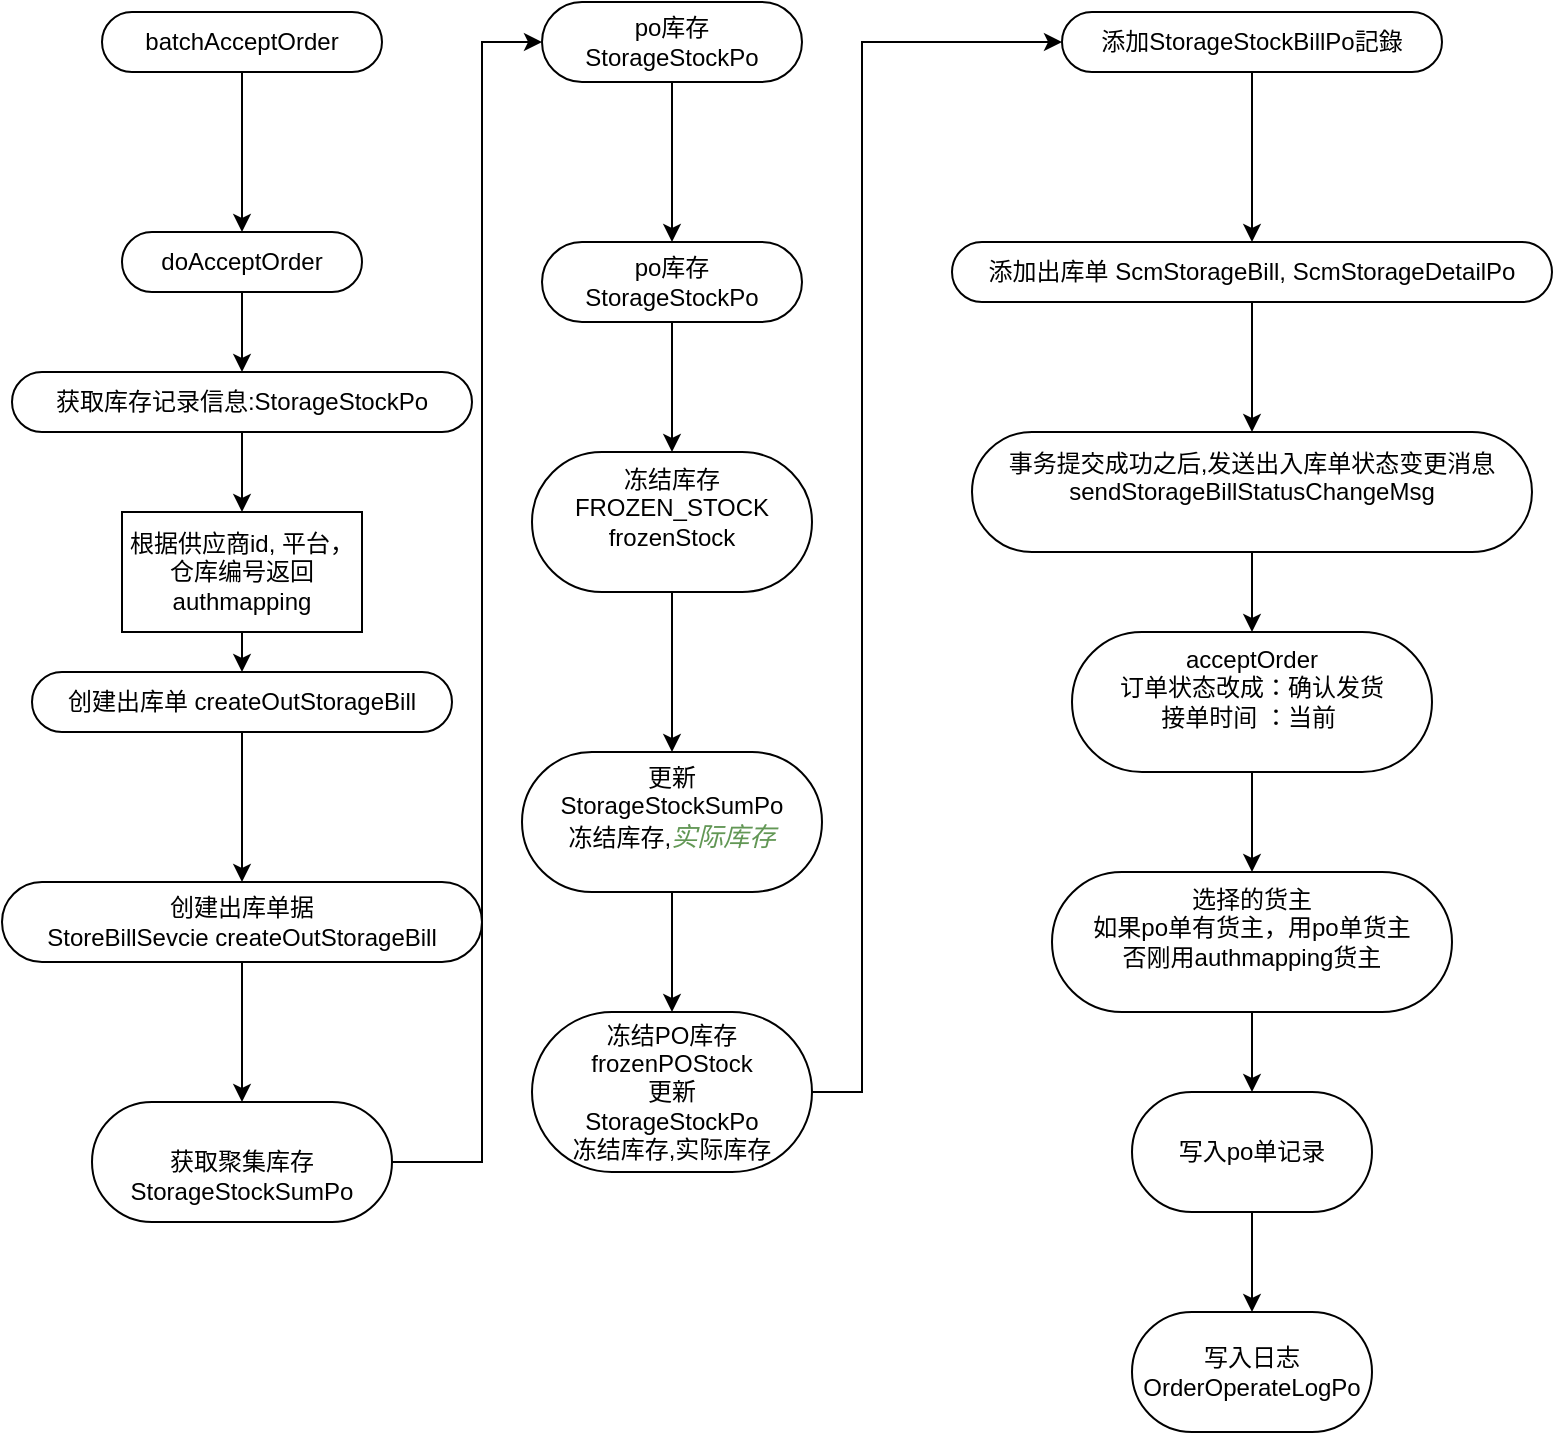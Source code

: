 <mxfile version="20.1.1" type="github">
  <diagram id="6fcMQszWX0c5DgQnWheI" name="Page-1">
    <mxGraphModel dx="1422" dy="1452" grid="1" gridSize="10" guides="1" tooltips="1" connect="1" arrows="1" fold="1" page="1" pageScale="1" pageWidth="980" pageHeight="690" math="0" shadow="0">
      <root>
        <mxCell id="0" />
        <mxCell id="1" parent="0" />
        <mxCell id="1Rcm_KRWIQfJ2-WHhXYL-5" value="" style="edgeStyle=orthogonalEdgeStyle;rounded=0;orthogonalLoop=1;jettySize=auto;html=1;" parent="1" source="1Rcm_KRWIQfJ2-WHhXYL-3" target="1Rcm_KRWIQfJ2-WHhXYL-4" edge="1">
          <mxGeometry relative="1" as="geometry" />
        </mxCell>
        <mxCell id="1Rcm_KRWIQfJ2-WHhXYL-3" value="batchAcceptOrder" style="whiteSpace=wrap;html=1;rounded=1;arcSize=50;align=center;verticalAlign=middle;strokeWidth=1;autosize=1;spacing=4;treeFolding=1;treeMoving=1;newEdgeStyle={&quot;edgeStyle&quot;:&quot;entityRelationEdgeStyle&quot;,&quot;startArrow&quot;:&quot;none&quot;,&quot;endArrow&quot;:&quot;none&quot;,&quot;segment&quot;:10,&quot;curved&quot;:1};direction=west;" parent="1" vertex="1">
          <mxGeometry x="170" y="-630" width="140" height="30" as="geometry" />
        </mxCell>
        <mxCell id="1Rcm_KRWIQfJ2-WHhXYL-7" value="" style="edgeStyle=orthogonalEdgeStyle;rounded=0;orthogonalLoop=1;jettySize=auto;html=1;" parent="1" source="1Rcm_KRWIQfJ2-WHhXYL-4" target="1Rcm_KRWIQfJ2-WHhXYL-6" edge="1">
          <mxGeometry relative="1" as="geometry" />
        </mxCell>
        <mxCell id="1Rcm_KRWIQfJ2-WHhXYL-4" value="doAcceptOrder" style="whiteSpace=wrap;html=1;rounded=1;arcSize=50;align=center;verticalAlign=middle;strokeWidth=1;autosize=1;spacing=4;treeFolding=1;treeMoving=1;newEdgeStyle={&quot;edgeStyle&quot;:&quot;entityRelationEdgeStyle&quot;,&quot;startArrow&quot;:&quot;none&quot;,&quot;endArrow&quot;:&quot;none&quot;,&quot;segment&quot;:10,&quot;curved&quot;:1};direction=west;" parent="1" vertex="1">
          <mxGeometry x="180" y="-520" width="120" height="30" as="geometry" />
        </mxCell>
        <mxCell id="jJgt8s2uA7EtH4VzfO9X-11" style="edgeStyle=orthogonalEdgeStyle;rounded=0;orthogonalLoop=1;jettySize=auto;html=1;entryX=0.5;entryY=0;entryDx=0;entryDy=0;" edge="1" parent="1" source="1Rcm_KRWIQfJ2-WHhXYL-6" target="jJgt8s2uA7EtH4VzfO9X-10">
          <mxGeometry relative="1" as="geometry" />
        </mxCell>
        <mxCell id="1Rcm_KRWIQfJ2-WHhXYL-6" value="获取库存记录信息:StorageStockPo" style="whiteSpace=wrap;html=1;rounded=1;arcSize=50;align=center;verticalAlign=middle;strokeWidth=1;autosize=1;spacing=4;treeFolding=1;treeMoving=1;newEdgeStyle={&quot;edgeStyle&quot;:&quot;entityRelationEdgeStyle&quot;,&quot;startArrow&quot;:&quot;none&quot;,&quot;endArrow&quot;:&quot;none&quot;,&quot;segment&quot;:10,&quot;curved&quot;:1};direction=west;" parent="1" vertex="1">
          <mxGeometry x="125" y="-450" width="230" height="30" as="geometry" />
        </mxCell>
        <mxCell id="1Rcm_KRWIQfJ2-WHhXYL-11" value="" style="edgeStyle=orthogonalEdgeStyle;rounded=0;orthogonalLoop=1;jettySize=auto;html=1;" parent="1" source="1Rcm_KRWIQfJ2-WHhXYL-8" target="1Rcm_KRWIQfJ2-WHhXYL-10" edge="1">
          <mxGeometry relative="1" as="geometry" />
        </mxCell>
        <mxCell id="1Rcm_KRWIQfJ2-WHhXYL-8" value="创建出库单 createOutStorageBill" style="whiteSpace=wrap;html=1;rounded=1;arcSize=50;align=center;verticalAlign=middle;strokeWidth=1;autosize=1;spacing=4;treeFolding=1;treeMoving=1;newEdgeStyle={&quot;edgeStyle&quot;:&quot;entityRelationEdgeStyle&quot;,&quot;startArrow&quot;:&quot;none&quot;,&quot;endArrow&quot;:&quot;none&quot;,&quot;segment&quot;:10,&quot;curved&quot;:1};direction=west;" parent="1" vertex="1">
          <mxGeometry x="135" y="-300" width="210" height="30" as="geometry" />
        </mxCell>
        <mxCell id="1Rcm_KRWIQfJ2-WHhXYL-13" value="" style="edgeStyle=orthogonalEdgeStyle;rounded=0;orthogonalLoop=1;jettySize=auto;html=1;" parent="1" source="1Rcm_KRWIQfJ2-WHhXYL-10" target="1Rcm_KRWIQfJ2-WHhXYL-12" edge="1">
          <mxGeometry relative="1" as="geometry" />
        </mxCell>
        <mxCell id="1Rcm_KRWIQfJ2-WHhXYL-10" value="&lt;div&gt;创建出库单据&lt;/div&gt;&lt;div&gt;StoreBillSevcie createOutStorageBill&lt;/div&gt;" style="whiteSpace=wrap;html=1;rounded=1;arcSize=50;align=center;verticalAlign=middle;strokeWidth=1;autosize=1;spacing=4;treeFolding=1;treeMoving=1;newEdgeStyle={&quot;edgeStyle&quot;:&quot;entityRelationEdgeStyle&quot;,&quot;startArrow&quot;:&quot;none&quot;,&quot;endArrow&quot;:&quot;none&quot;,&quot;segment&quot;:10,&quot;curved&quot;:1};direction=west;" parent="1" vertex="1">
          <mxGeometry x="120" y="-195" width="240" height="40" as="geometry" />
        </mxCell>
        <mxCell id="1Rcm_KRWIQfJ2-WHhXYL-15" value="" style="edgeStyle=orthogonalEdgeStyle;rounded=0;orthogonalLoop=1;jettySize=auto;html=1;" parent="1" source="1Rcm_KRWIQfJ2-WHhXYL-12" target="1Rcm_KRWIQfJ2-WHhXYL-14" edge="1">
          <mxGeometry relative="1" as="geometry">
            <Array as="points">
              <mxPoint x="360" y="-55" />
              <mxPoint x="360" y="-615" />
            </Array>
          </mxGeometry>
        </mxCell>
        <mxCell id="1Rcm_KRWIQfJ2-WHhXYL-12" value="&lt;div&gt;&lt;br&gt;&lt;/div&gt;&lt;div&gt;获取聚集库存&lt;/div&gt;&lt;div&gt;StorageStockSumPo&lt;/div&gt;" style="whiteSpace=wrap;html=1;rounded=1;arcSize=50;align=center;verticalAlign=middle;strokeWidth=1;autosize=1;spacing=4;treeFolding=1;treeMoving=1;newEdgeStyle={&quot;edgeStyle&quot;:&quot;entityRelationEdgeStyle&quot;,&quot;startArrow&quot;:&quot;none&quot;,&quot;endArrow&quot;:&quot;none&quot;,&quot;segment&quot;:10,&quot;curved&quot;:1};direction=west;" parent="1" vertex="1">
          <mxGeometry x="165" y="-85" width="150" height="60" as="geometry" />
        </mxCell>
        <mxCell id="1Rcm_KRWIQfJ2-WHhXYL-17" value="" style="edgeStyle=orthogonalEdgeStyle;rounded=0;orthogonalLoop=1;jettySize=auto;html=1;" parent="1" source="1Rcm_KRWIQfJ2-WHhXYL-14" target="1Rcm_KRWIQfJ2-WHhXYL-16" edge="1">
          <mxGeometry relative="1" as="geometry" />
        </mxCell>
        <mxCell id="1Rcm_KRWIQfJ2-WHhXYL-14" value="&lt;div&gt;po库存&lt;/div&gt;&lt;div&gt;StorageStockPo&lt;/div&gt;" style="whiteSpace=wrap;html=1;rounded=1;arcSize=50;align=center;verticalAlign=middle;strokeWidth=1;autosize=1;spacing=4;treeFolding=1;treeMoving=1;newEdgeStyle={&quot;edgeStyle&quot;:&quot;entityRelationEdgeStyle&quot;,&quot;startArrow&quot;:&quot;none&quot;,&quot;endArrow&quot;:&quot;none&quot;,&quot;segment&quot;:10,&quot;curved&quot;:1};direction=west;" parent="1" vertex="1">
          <mxGeometry x="390" y="-635" width="130" height="40" as="geometry" />
        </mxCell>
        <mxCell id="1Rcm_KRWIQfJ2-WHhXYL-19" value="" style="edgeStyle=orthogonalEdgeStyle;rounded=0;orthogonalLoop=1;jettySize=auto;html=1;" parent="1" source="1Rcm_KRWIQfJ2-WHhXYL-16" target="1Rcm_KRWIQfJ2-WHhXYL-18" edge="1">
          <mxGeometry relative="1" as="geometry" />
        </mxCell>
        <mxCell id="1Rcm_KRWIQfJ2-WHhXYL-16" value="&lt;div&gt;po库存&lt;/div&gt;&lt;div&gt;StorageStockPo&lt;/div&gt;" style="whiteSpace=wrap;html=1;rounded=1;arcSize=50;align=center;verticalAlign=middle;strokeWidth=1;autosize=1;spacing=4;treeFolding=1;treeMoving=1;newEdgeStyle={&quot;edgeStyle&quot;:&quot;entityRelationEdgeStyle&quot;,&quot;startArrow&quot;:&quot;none&quot;,&quot;endArrow&quot;:&quot;none&quot;,&quot;segment&quot;:10,&quot;curved&quot;:1};direction=west;" parent="1" vertex="1">
          <mxGeometry x="390" y="-515" width="130" height="40" as="geometry" />
        </mxCell>
        <mxCell id="1Rcm_KRWIQfJ2-WHhXYL-21" value="" style="edgeStyle=orthogonalEdgeStyle;rounded=0;orthogonalLoop=1;jettySize=auto;html=1;" parent="1" source="1Rcm_KRWIQfJ2-WHhXYL-18" target="1Rcm_KRWIQfJ2-WHhXYL-20" edge="1">
          <mxGeometry relative="1" as="geometry" />
        </mxCell>
        <mxCell id="1Rcm_KRWIQfJ2-WHhXYL-18" value="&lt;div&gt;冻结库存&lt;/div&gt;&lt;div&gt;FROZEN_STOCK&lt;/div&gt;&lt;div&gt;frozenStock&lt;/div&gt;&lt;div&gt;&lt;br&gt;&lt;/div&gt;" style="whiteSpace=wrap;html=1;rounded=1;arcSize=50;align=center;verticalAlign=middle;strokeWidth=1;autosize=1;spacing=4;treeFolding=1;treeMoving=1;newEdgeStyle={&quot;edgeStyle&quot;:&quot;entityRelationEdgeStyle&quot;,&quot;startArrow&quot;:&quot;none&quot;,&quot;endArrow&quot;:&quot;none&quot;,&quot;segment&quot;:10,&quot;curved&quot;:1};direction=west;" parent="1" vertex="1">
          <mxGeometry x="385" y="-410" width="140" height="70" as="geometry" />
        </mxCell>
        <mxCell id="1Rcm_KRWIQfJ2-WHhXYL-23" value="" style="edgeStyle=orthogonalEdgeStyle;rounded=0;orthogonalLoop=1;jettySize=auto;html=1;" parent="1" source="1Rcm_KRWIQfJ2-WHhXYL-20" target="1Rcm_KRWIQfJ2-WHhXYL-22" edge="1">
          <mxGeometry relative="1" as="geometry" />
        </mxCell>
        <mxCell id="1Rcm_KRWIQfJ2-WHhXYL-20" value="&lt;div&gt;&lt;div&gt;更新&lt;/div&gt;&lt;div&gt;StorageStockSumPo&lt;/div&gt;&lt;/div&gt;&lt;div&gt;&lt;div&gt;冻结库存,&lt;span style=&quot;font-family: , monospace ; font-size: 9.8pt ; color: rgb(98 , 151 , 85) ; font-style: italic&quot;&gt;实际库存&lt;/span&gt;&lt;/div&gt;&lt;/div&gt;&lt;div&gt;&lt;br&gt;&lt;/div&gt;" style="whiteSpace=wrap;html=1;rounded=1;arcSize=50;align=center;verticalAlign=middle;strokeWidth=1;autosize=1;spacing=4;treeFolding=1;treeMoving=1;newEdgeStyle={&quot;edgeStyle&quot;:&quot;entityRelationEdgeStyle&quot;,&quot;startArrow&quot;:&quot;none&quot;,&quot;endArrow&quot;:&quot;none&quot;,&quot;segment&quot;:10,&quot;curved&quot;:1};direction=west;" parent="1" vertex="1">
          <mxGeometry x="380" y="-260" width="150" height="70" as="geometry" />
        </mxCell>
        <mxCell id="1Rcm_KRWIQfJ2-WHhXYL-25" value="" style="edgeStyle=orthogonalEdgeStyle;rounded=0;orthogonalLoop=1;jettySize=auto;html=1;" parent="1" source="1Rcm_KRWIQfJ2-WHhXYL-22" target="1Rcm_KRWIQfJ2-WHhXYL-24" edge="1">
          <mxGeometry relative="1" as="geometry">
            <Array as="points">
              <mxPoint x="550" y="-90" />
              <mxPoint x="550" y="-615" />
            </Array>
          </mxGeometry>
        </mxCell>
        <mxCell id="1Rcm_KRWIQfJ2-WHhXYL-22" value="冻结PO库存&#xa;frozenPOStock&#xa;更新&#xa;StorageStockPo&#xa;冻结库存,实际库存" style="whiteSpace=wrap;html=1;rounded=1;arcSize=50;align=center;verticalAlign=middle;strokeWidth=1;autosize=1;spacing=4;treeFolding=1;treeMoving=1;newEdgeStyle={&quot;edgeStyle&quot;:&quot;entityRelationEdgeStyle&quot;,&quot;startArrow&quot;:&quot;none&quot;,&quot;endArrow&quot;:&quot;none&quot;,&quot;segment&quot;:10,&quot;curved&quot;:1};direction=west;" parent="1" vertex="1">
          <mxGeometry x="385" y="-130" width="140" height="80" as="geometry" />
        </mxCell>
        <mxCell id="1Rcm_KRWIQfJ2-WHhXYL-27" value="" style="edgeStyle=orthogonalEdgeStyle;rounded=0;orthogonalLoop=1;jettySize=auto;html=1;" parent="1" source="1Rcm_KRWIQfJ2-WHhXYL-24" target="1Rcm_KRWIQfJ2-WHhXYL-26" edge="1">
          <mxGeometry relative="1" as="geometry" />
        </mxCell>
        <mxCell id="1Rcm_KRWIQfJ2-WHhXYL-24" value="&lt;div&gt;&lt;span&gt;添加StorageStockBillPo記錄&lt;/span&gt;&lt;br&gt;&lt;/div&gt;" style="whiteSpace=wrap;html=1;rounded=1;arcSize=50;align=center;verticalAlign=middle;strokeWidth=1;autosize=1;spacing=4;treeFolding=1;treeMoving=1;newEdgeStyle={&quot;edgeStyle&quot;:&quot;entityRelationEdgeStyle&quot;,&quot;startArrow&quot;:&quot;none&quot;,&quot;endArrow&quot;:&quot;none&quot;,&quot;segment&quot;:10,&quot;curved&quot;:1};direction=west;" parent="1" vertex="1">
          <mxGeometry x="650" y="-630" width="190" height="30" as="geometry" />
        </mxCell>
        <mxCell id="1Rcm_KRWIQfJ2-WHhXYL-29" value="" style="edgeStyle=orthogonalEdgeStyle;rounded=0;orthogonalLoop=1;jettySize=auto;html=1;" parent="1" source="1Rcm_KRWIQfJ2-WHhXYL-26" target="1Rcm_KRWIQfJ2-WHhXYL-28" edge="1">
          <mxGeometry relative="1" as="geometry" />
        </mxCell>
        <mxCell id="1Rcm_KRWIQfJ2-WHhXYL-26" value="添加出库单&amp;nbsp;ScmStorageBill, ScmStorageDetailPo" style="whiteSpace=wrap;html=1;rounded=1;arcSize=50;align=center;verticalAlign=middle;strokeWidth=1;autosize=1;spacing=4;treeFolding=1;treeMoving=1;newEdgeStyle={&quot;edgeStyle&quot;:&quot;entityRelationEdgeStyle&quot;,&quot;startArrow&quot;:&quot;none&quot;,&quot;endArrow&quot;:&quot;none&quot;,&quot;segment&quot;:10,&quot;curved&quot;:1};direction=west;" parent="1" vertex="1">
          <mxGeometry x="595" y="-515" width="300" height="30" as="geometry" />
        </mxCell>
        <mxCell id="jJgt8s2uA7EtH4VzfO9X-2" value="" style="edgeStyle=orthogonalEdgeStyle;rounded=0;orthogonalLoop=1;jettySize=auto;html=1;" edge="1" parent="1" source="1Rcm_KRWIQfJ2-WHhXYL-28" target="jJgt8s2uA7EtH4VzfO9X-1">
          <mxGeometry relative="1" as="geometry" />
        </mxCell>
        <mxCell id="1Rcm_KRWIQfJ2-WHhXYL-28" value="&lt;div&gt;事务提交成功之后,发送出入库单状态变更消息&lt;/div&gt;&lt;div&gt;sendStorageBillStatusChangeMsg&lt;/div&gt;&lt;div&gt;&lt;br&gt;&lt;/div&gt;" style="whiteSpace=wrap;html=1;rounded=1;arcSize=50;align=center;verticalAlign=middle;strokeWidth=1;autosize=1;spacing=4;treeFolding=1;treeMoving=1;newEdgeStyle={&quot;edgeStyle&quot;:&quot;entityRelationEdgeStyle&quot;,&quot;startArrow&quot;:&quot;none&quot;,&quot;endArrow&quot;:&quot;none&quot;,&quot;segment&quot;:10,&quot;curved&quot;:1};direction=west;" parent="1" vertex="1">
          <mxGeometry x="605" y="-420" width="280" height="60" as="geometry" />
        </mxCell>
        <mxCell id="jJgt8s2uA7EtH4VzfO9X-4" value="" style="edgeStyle=orthogonalEdgeStyle;rounded=0;orthogonalLoop=1;jettySize=auto;html=1;" edge="1" parent="1" source="jJgt8s2uA7EtH4VzfO9X-1" target="jJgt8s2uA7EtH4VzfO9X-3">
          <mxGeometry relative="1" as="geometry" />
        </mxCell>
        <mxCell id="jJgt8s2uA7EtH4VzfO9X-1" value="&lt;div&gt;&lt;div&gt;acceptOrder&lt;/div&gt;&lt;div&gt;订单状态改成：确认发货&lt;/div&gt;&lt;div&gt;接单时间 ：当前&amp;nbsp;&lt;/div&gt;&lt;/div&gt;&lt;div&gt;&lt;br&gt;&lt;/div&gt;" style="whiteSpace=wrap;html=1;rounded=1;arcSize=50;align=center;verticalAlign=middle;strokeWidth=1;autosize=1;spacing=4;treeFolding=1;treeMoving=1;newEdgeStyle={&quot;edgeStyle&quot;:&quot;entityRelationEdgeStyle&quot;,&quot;startArrow&quot;:&quot;none&quot;,&quot;endArrow&quot;:&quot;none&quot;,&quot;segment&quot;:10,&quot;curved&quot;:1};direction=west;" vertex="1" parent="1">
          <mxGeometry x="655" y="-320" width="180" height="70" as="geometry" />
        </mxCell>
        <mxCell id="jJgt8s2uA7EtH4VzfO9X-13" value="" style="edgeStyle=orthogonalEdgeStyle;rounded=0;orthogonalLoop=1;jettySize=auto;html=1;" edge="1" parent="1" source="jJgt8s2uA7EtH4VzfO9X-3" target="jJgt8s2uA7EtH4VzfO9X-12">
          <mxGeometry relative="1" as="geometry" />
        </mxCell>
        <mxCell id="jJgt8s2uA7EtH4VzfO9X-3" value="&lt;div&gt;&lt;div&gt;选择的货主&lt;/div&gt;&lt;div&gt;如果po单有货主，用po单货主&lt;/div&gt;&lt;div&gt;否刚用authmapping货主&lt;/div&gt;&lt;/div&gt;&lt;div&gt;&lt;br&gt;&lt;/div&gt;" style="whiteSpace=wrap;html=1;rounded=1;arcSize=50;align=center;verticalAlign=middle;strokeWidth=1;autosize=1;spacing=4;treeFolding=1;treeMoving=1;newEdgeStyle={&quot;edgeStyle&quot;:&quot;entityRelationEdgeStyle&quot;,&quot;startArrow&quot;:&quot;none&quot;,&quot;endArrow&quot;:&quot;none&quot;,&quot;segment&quot;:10,&quot;curved&quot;:1};direction=west;" vertex="1" parent="1">
          <mxGeometry x="645" y="-200" width="200" height="70" as="geometry" />
        </mxCell>
        <mxCell id="jJgt8s2uA7EtH4VzfO9X-16" style="edgeStyle=orthogonalEdgeStyle;rounded=0;orthogonalLoop=1;jettySize=auto;html=1;" edge="1" parent="1" source="jJgt8s2uA7EtH4VzfO9X-10" target="1Rcm_KRWIQfJ2-WHhXYL-8">
          <mxGeometry relative="1" as="geometry">
            <Array as="points">
              <mxPoint x="240" y="-330" />
            </Array>
          </mxGeometry>
        </mxCell>
        <mxCell id="jJgt8s2uA7EtH4VzfO9X-10" value="根据供应商id, 平台， 仓库编号返回authmapping" style="whiteSpace=wrap;html=1;" vertex="1" parent="1">
          <mxGeometry x="180" y="-380" width="120" height="60" as="geometry" />
        </mxCell>
        <mxCell id="jJgt8s2uA7EtH4VzfO9X-15" value="" style="edgeStyle=orthogonalEdgeStyle;rounded=0;orthogonalLoop=1;jettySize=auto;html=1;" edge="1" parent="1" source="jJgt8s2uA7EtH4VzfO9X-12" target="jJgt8s2uA7EtH4VzfO9X-14">
          <mxGeometry relative="1" as="geometry" />
        </mxCell>
        <mxCell id="jJgt8s2uA7EtH4VzfO9X-12" value="写入po单记录" style="rounded=1;whiteSpace=wrap;html=1;arcSize=50;strokeWidth=1;spacing=4;" vertex="1" parent="1">
          <mxGeometry x="685" y="-90" width="120" height="60" as="geometry" />
        </mxCell>
        <mxCell id="jJgt8s2uA7EtH4VzfO9X-14" value="写入日志&lt;br&gt;OrderOperateLogPo" style="rounded=1;whiteSpace=wrap;html=1;arcSize=50;strokeWidth=1;spacing=4;" vertex="1" parent="1">
          <mxGeometry x="685" y="20" width="120" height="60" as="geometry" />
        </mxCell>
      </root>
    </mxGraphModel>
  </diagram>
</mxfile>
